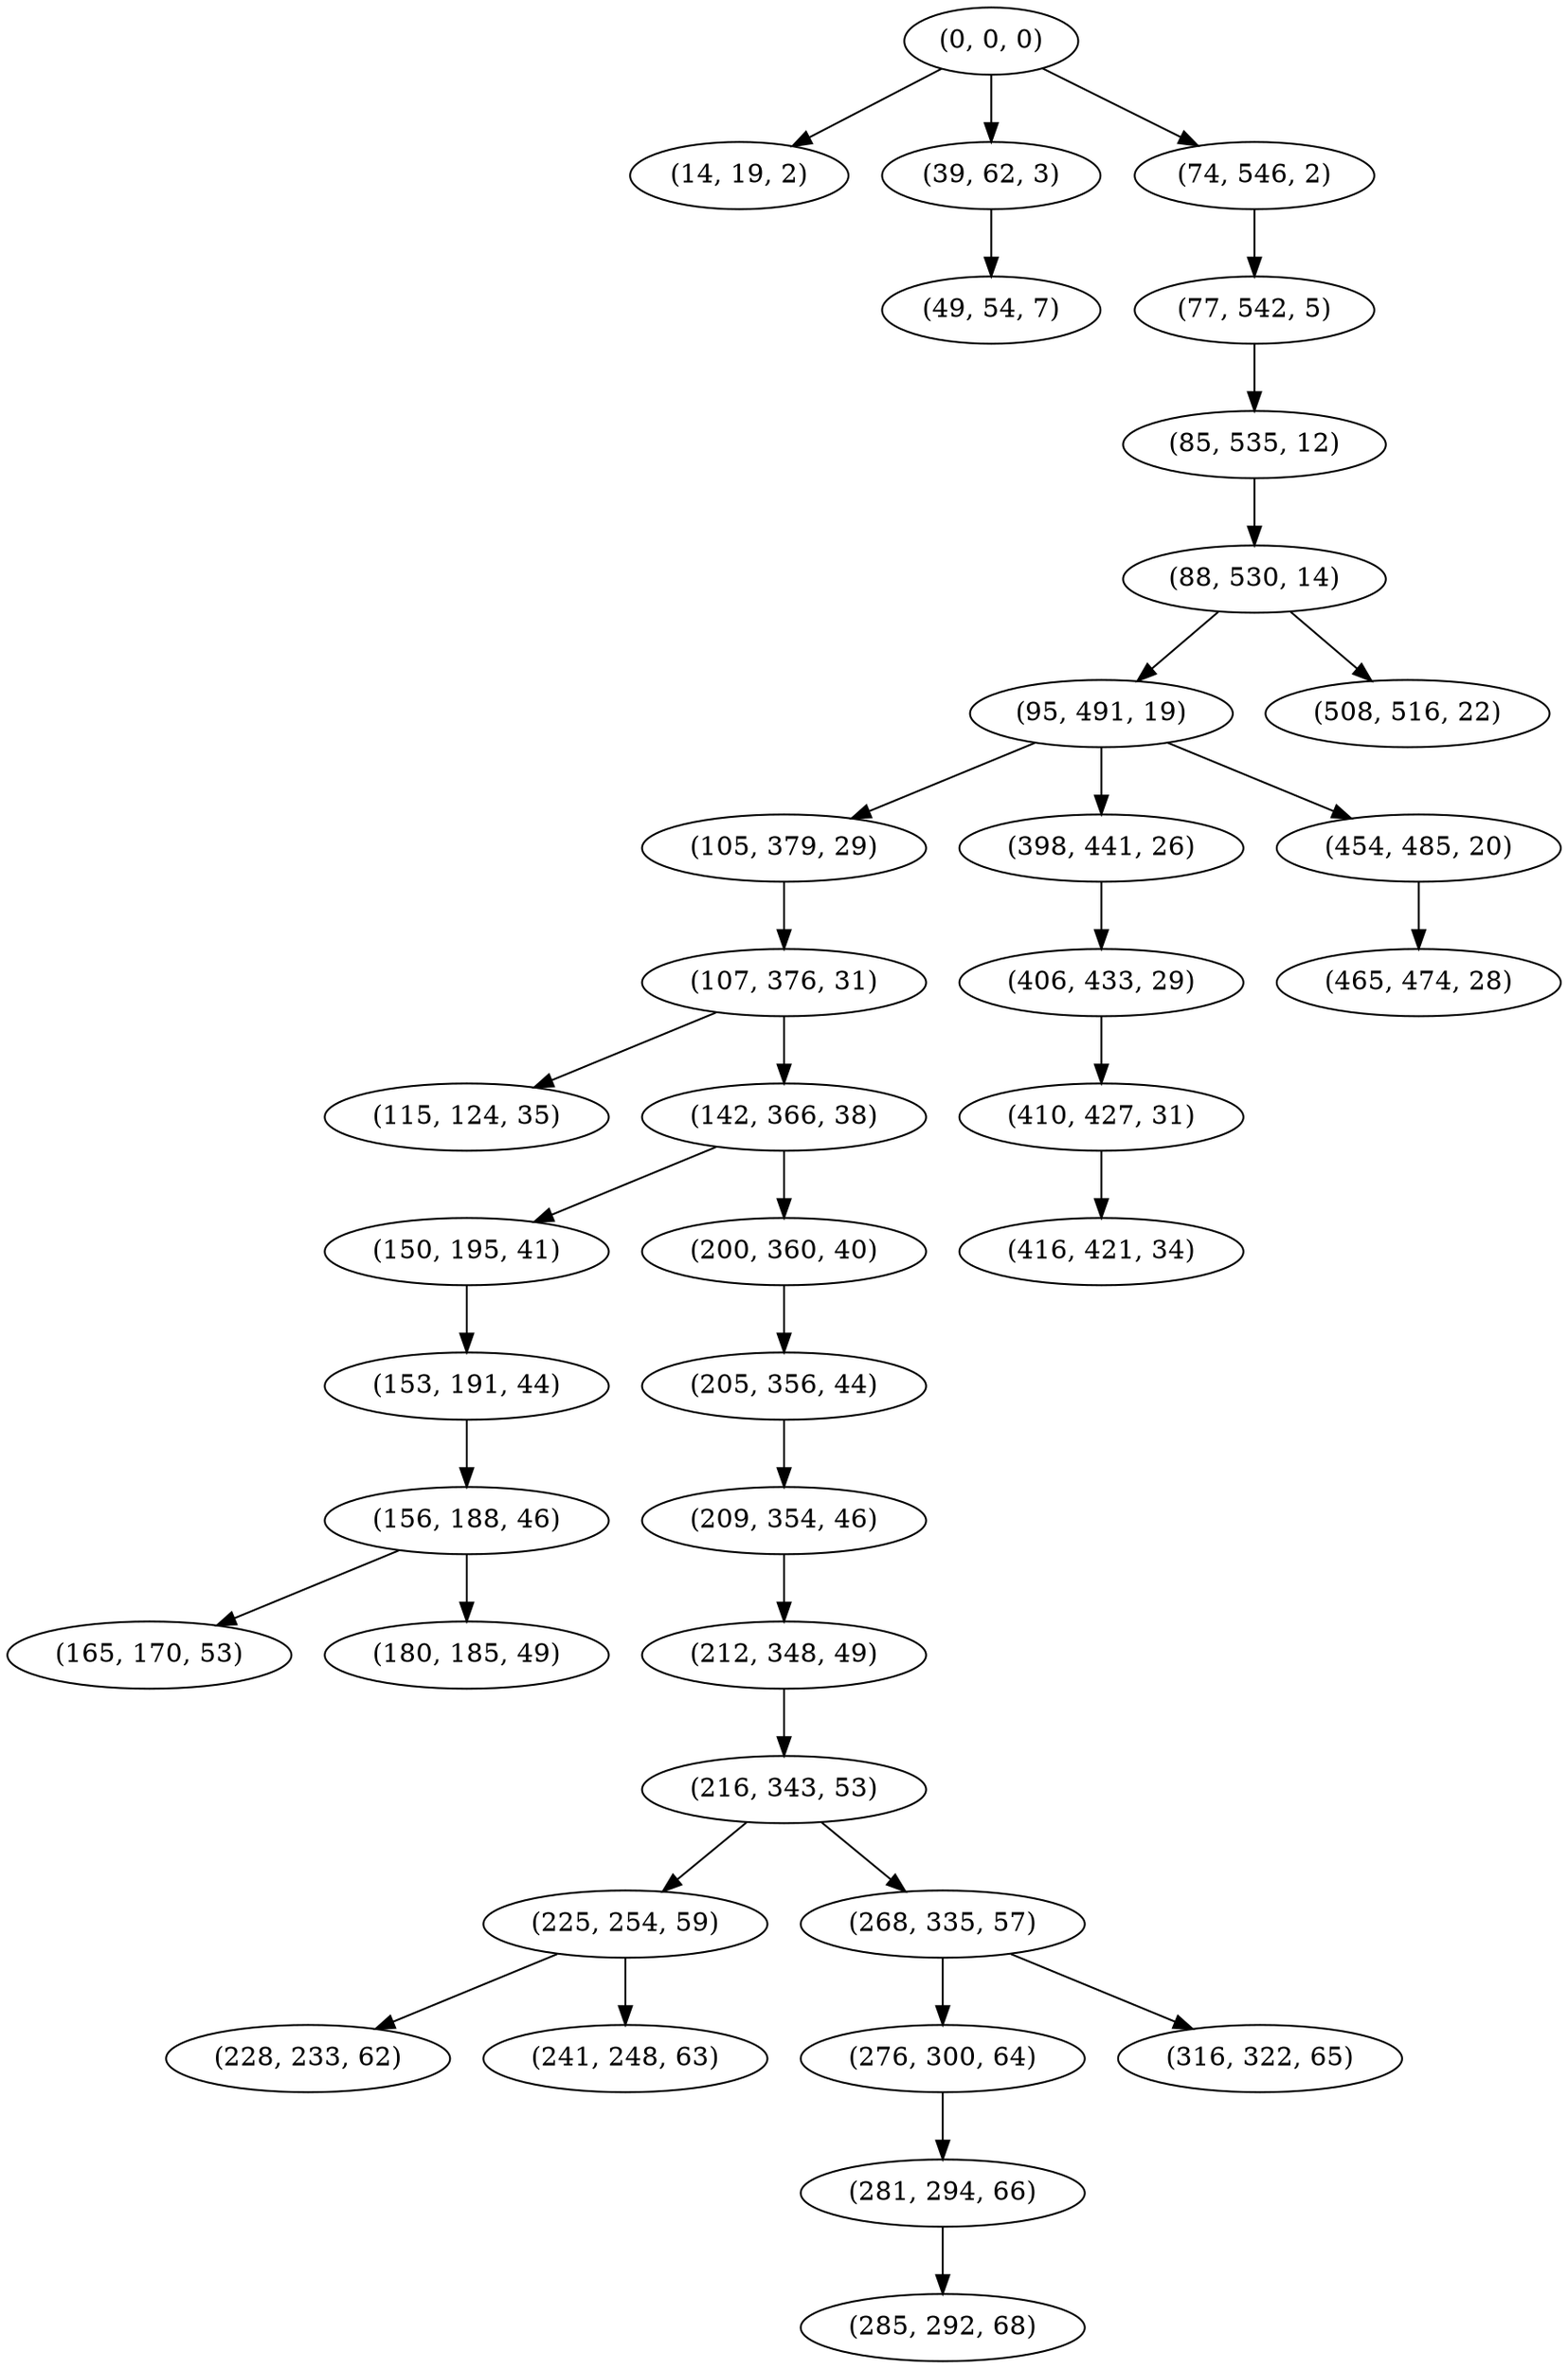 digraph tree {
    "(0, 0, 0)";
    "(14, 19, 2)";
    "(39, 62, 3)";
    "(49, 54, 7)";
    "(74, 546, 2)";
    "(77, 542, 5)";
    "(85, 535, 12)";
    "(88, 530, 14)";
    "(95, 491, 19)";
    "(105, 379, 29)";
    "(107, 376, 31)";
    "(115, 124, 35)";
    "(142, 366, 38)";
    "(150, 195, 41)";
    "(153, 191, 44)";
    "(156, 188, 46)";
    "(165, 170, 53)";
    "(180, 185, 49)";
    "(200, 360, 40)";
    "(205, 356, 44)";
    "(209, 354, 46)";
    "(212, 348, 49)";
    "(216, 343, 53)";
    "(225, 254, 59)";
    "(228, 233, 62)";
    "(241, 248, 63)";
    "(268, 335, 57)";
    "(276, 300, 64)";
    "(281, 294, 66)";
    "(285, 292, 68)";
    "(316, 322, 65)";
    "(398, 441, 26)";
    "(406, 433, 29)";
    "(410, 427, 31)";
    "(416, 421, 34)";
    "(454, 485, 20)";
    "(465, 474, 28)";
    "(508, 516, 22)";
    "(0, 0, 0)" -> "(14, 19, 2)";
    "(0, 0, 0)" -> "(39, 62, 3)";
    "(0, 0, 0)" -> "(74, 546, 2)";
    "(39, 62, 3)" -> "(49, 54, 7)";
    "(74, 546, 2)" -> "(77, 542, 5)";
    "(77, 542, 5)" -> "(85, 535, 12)";
    "(85, 535, 12)" -> "(88, 530, 14)";
    "(88, 530, 14)" -> "(95, 491, 19)";
    "(88, 530, 14)" -> "(508, 516, 22)";
    "(95, 491, 19)" -> "(105, 379, 29)";
    "(95, 491, 19)" -> "(398, 441, 26)";
    "(95, 491, 19)" -> "(454, 485, 20)";
    "(105, 379, 29)" -> "(107, 376, 31)";
    "(107, 376, 31)" -> "(115, 124, 35)";
    "(107, 376, 31)" -> "(142, 366, 38)";
    "(142, 366, 38)" -> "(150, 195, 41)";
    "(142, 366, 38)" -> "(200, 360, 40)";
    "(150, 195, 41)" -> "(153, 191, 44)";
    "(153, 191, 44)" -> "(156, 188, 46)";
    "(156, 188, 46)" -> "(165, 170, 53)";
    "(156, 188, 46)" -> "(180, 185, 49)";
    "(200, 360, 40)" -> "(205, 356, 44)";
    "(205, 356, 44)" -> "(209, 354, 46)";
    "(209, 354, 46)" -> "(212, 348, 49)";
    "(212, 348, 49)" -> "(216, 343, 53)";
    "(216, 343, 53)" -> "(225, 254, 59)";
    "(216, 343, 53)" -> "(268, 335, 57)";
    "(225, 254, 59)" -> "(228, 233, 62)";
    "(225, 254, 59)" -> "(241, 248, 63)";
    "(268, 335, 57)" -> "(276, 300, 64)";
    "(268, 335, 57)" -> "(316, 322, 65)";
    "(276, 300, 64)" -> "(281, 294, 66)";
    "(281, 294, 66)" -> "(285, 292, 68)";
    "(398, 441, 26)" -> "(406, 433, 29)";
    "(406, 433, 29)" -> "(410, 427, 31)";
    "(410, 427, 31)" -> "(416, 421, 34)";
    "(454, 485, 20)" -> "(465, 474, 28)";
}

